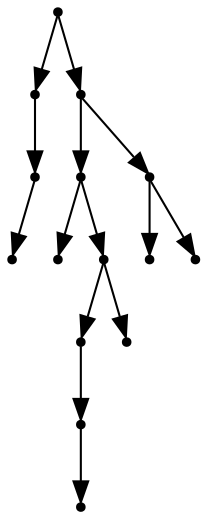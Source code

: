digraph {
  14 [shape=point];
  2 [shape=point];
  1 [shape=point];
  0 [shape=point];
  13 [shape=point];
  9 [shape=point];
  3 [shape=point];
  8 [shape=point];
  6 [shape=point];
  5 [shape=point];
  4 [shape=point];
  7 [shape=point];
  12 [shape=point];
  10 [shape=point];
  11 [shape=point];
14 -> 2;
2 -> 1;
1 -> 0;
14 -> 13;
13 -> 9;
9 -> 3;
9 -> 8;
8 -> 6;
6 -> 5;
5 -> 4;
8 -> 7;
13 -> 12;
12 -> 10;
12 -> 11;
}
